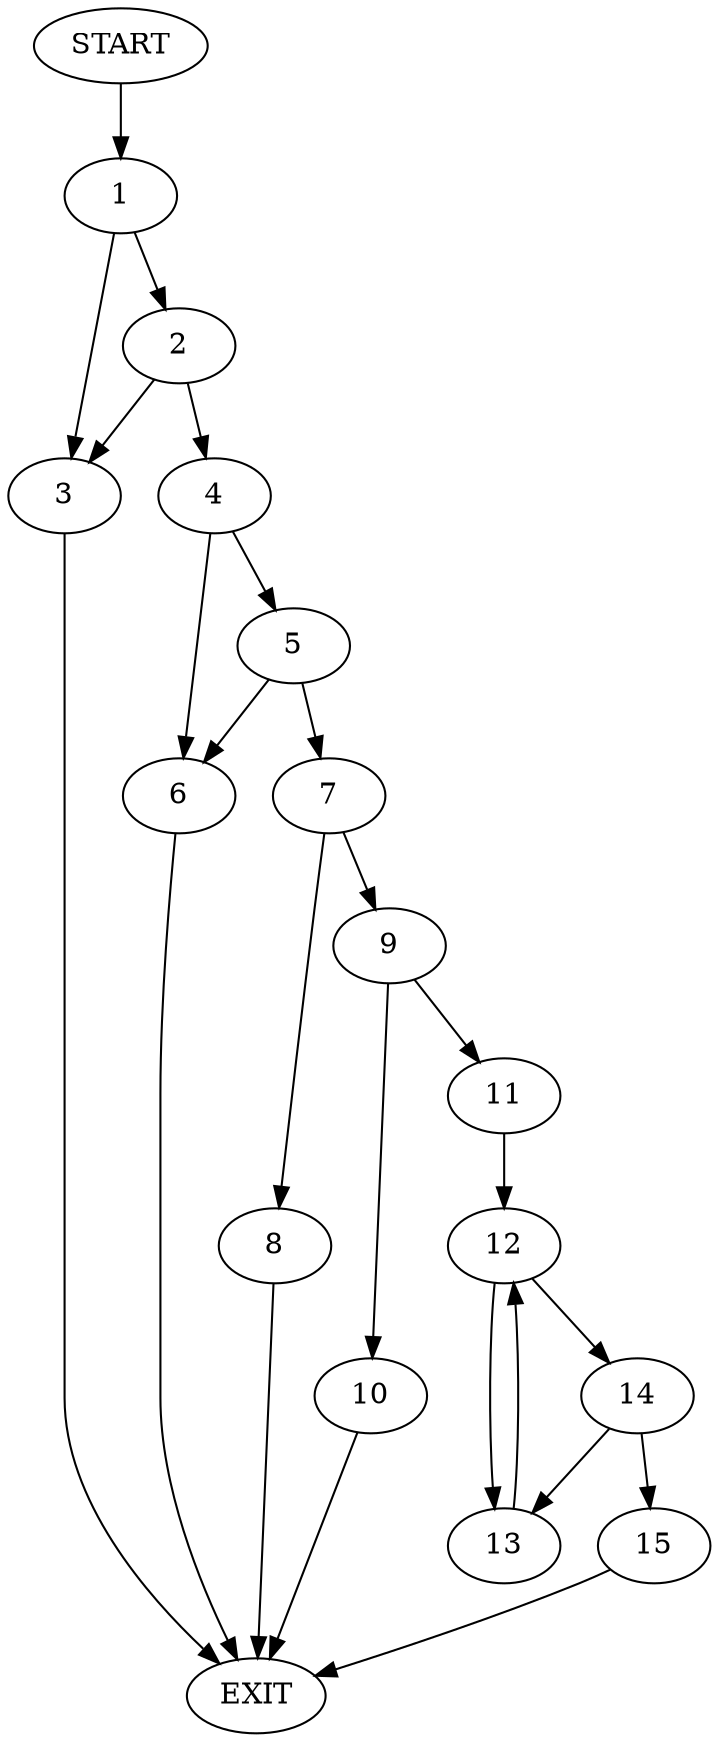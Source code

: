 digraph {
0 [label="START"]
16 [label="EXIT"]
0 -> 1
1 -> 2
1 -> 3
3 -> 16
2 -> 3
2 -> 4
4 -> 5
4 -> 6
6 -> 16
5 -> 7
5 -> 6
7 -> 8
7 -> 9
8 -> 16
9 -> 10
9 -> 11
11 -> 12
10 -> 16
12 -> 13
12 -> 14
14 -> 13
14 -> 15
13 -> 12
15 -> 16
}
